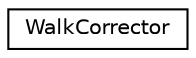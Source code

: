 digraph "Graphical Class Hierarchy"
{
  edge [fontname="Helvetica",fontsize="10",labelfontname="Helvetica",labelfontsize="10"];
  node [fontname="Helvetica",fontsize="10",shape=record];
  rankdir="LR";
  Node1 [label="WalkCorrector",height=0.2,width=0.4,color="black", fillcolor="white", style="filled",URL="$d7/dda/class_walk_corrector.html",tooltip="Class to correct channels for walk in the onboard filters. "];
}
